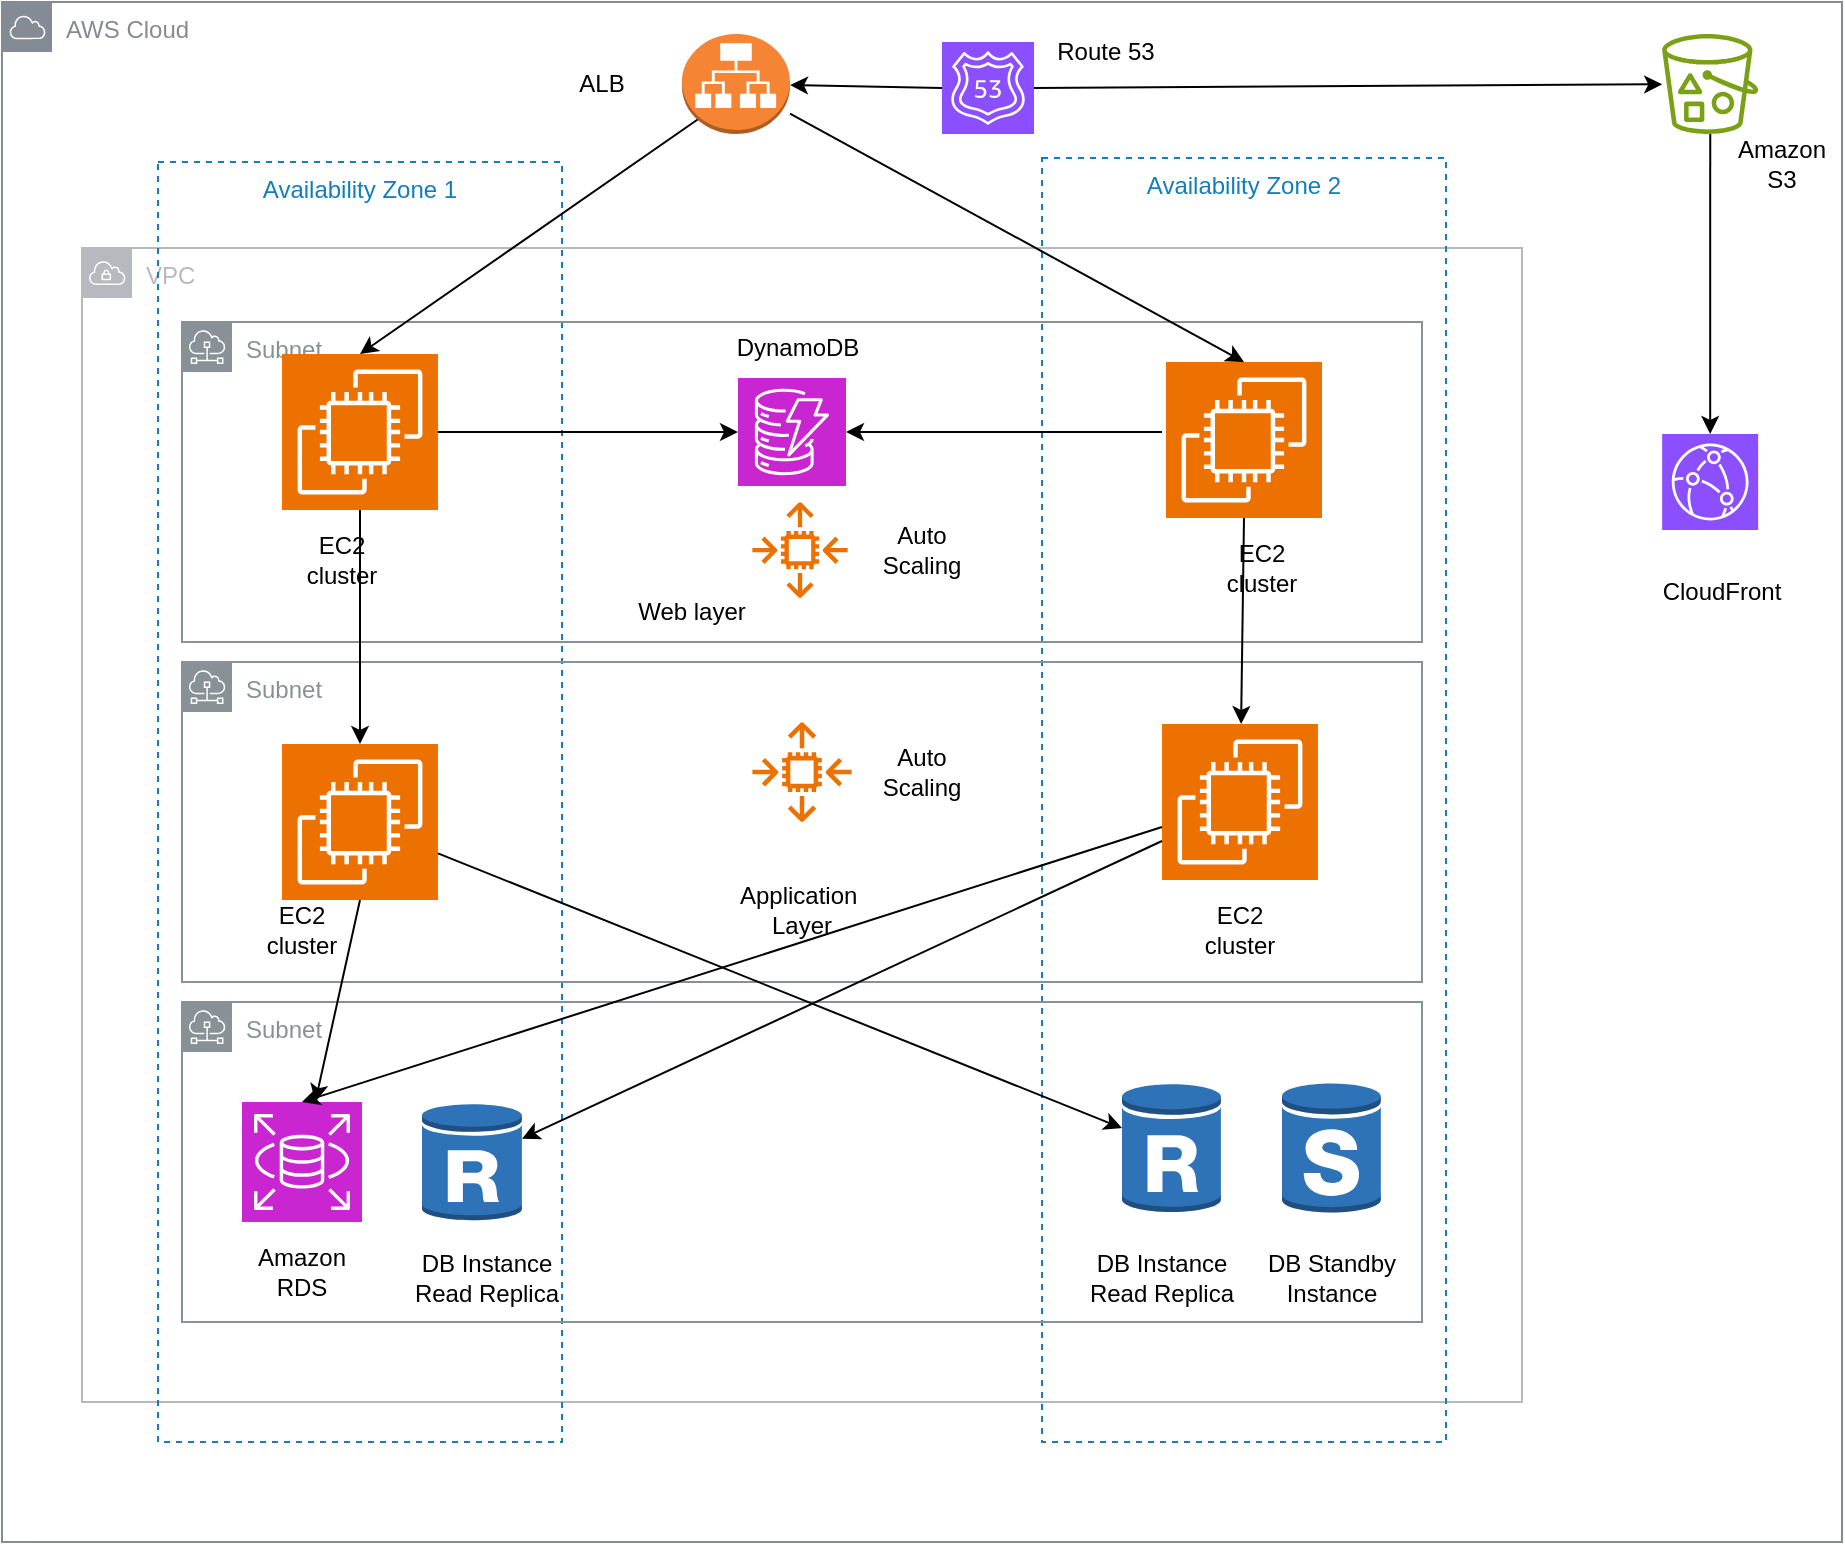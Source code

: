 <mxfile version="26.2.2">
  <diagram name="Page-1" id="oP3TTxrlsxUvBBaVjjNQ">
    <mxGraphModel dx="1428" dy="889" grid="1" gridSize="10" guides="1" tooltips="1" connect="1" arrows="1" fold="1" page="1" pageScale="1" pageWidth="850" pageHeight="1100" math="0" shadow="0">
      <root>
        <mxCell id="0" />
        <mxCell id="1" parent="0" />
        <mxCell id="46xkT1lyNdApXEqyW3pw-9" value="VPC" style="sketch=0;outlineConnect=0;gradientColor=none;html=1;whiteSpace=wrap;fontSize=12;fontStyle=0;shape=mxgraph.aws4.group;grIcon=mxgraph.aws4.group_vpc;strokeColor=#B6BABF;fillColor=none;verticalAlign=top;align=left;spacingLeft=30;fontColor=#B6BABF;dashed=0;" vertex="1" parent="1">
          <mxGeometry x="80" y="123" width="720" height="577" as="geometry" />
        </mxCell>
        <mxCell id="46xkT1lyNdApXEqyW3pw-7" value="AWS Cloud" style="sketch=0;outlineConnect=0;gradientColor=none;html=1;whiteSpace=wrap;fontSize=12;fontStyle=0;shape=mxgraph.aws4.group;grIcon=mxgraph.aws4.group_aws_cloud;strokeColor=#858B94;fillColor=none;verticalAlign=top;align=left;spacingLeft=30;fontColor=#858B94;dashed=0;" vertex="1" parent="1">
          <mxGeometry x="40" width="920" height="770" as="geometry" />
        </mxCell>
        <mxCell id="46xkT1lyNdApXEqyW3pw-11" value="Availability Zone 2" style="fillColor=none;strokeColor=#147EBA;dashed=1;verticalAlign=top;fontStyle=0;fontColor=#147EBA;whiteSpace=wrap;html=1;" vertex="1" parent="1">
          <mxGeometry x="560" y="78" width="202" height="642" as="geometry" />
        </mxCell>
        <mxCell id="46xkT1lyNdApXEqyW3pw-10" value="Availability Zone 1" style="fillColor=none;strokeColor=#147EBA;dashed=1;verticalAlign=top;fontStyle=0;fontColor=#147EBA;whiteSpace=wrap;html=1;" vertex="1" parent="1">
          <mxGeometry x="118" y="80" width="202" height="640" as="geometry" />
        </mxCell>
        <mxCell id="46xkT1lyNdApXEqyW3pw-1" value="" style="outlineConnect=0;dashed=0;verticalLabelPosition=bottom;verticalAlign=top;align=center;html=1;shape=mxgraph.aws3.application_load_balancer;fillColor=#F58534;gradientColor=none;" vertex="1" parent="1">
          <mxGeometry x="380" y="16" width="54" height="50" as="geometry" />
        </mxCell>
        <mxCell id="46xkT1lyNdApXEqyW3pw-2" value="" style="sketch=0;points=[[0,0,0],[0.25,0,0],[0.5,0,0],[0.75,0,0],[1,0,0],[0,1,0],[0.25,1,0],[0.5,1,0],[0.75,1,0],[1,1,0],[0,0.25,0],[0,0.5,0],[0,0.75,0],[1,0.25,0],[1,0.5,0],[1,0.75,0]];outlineConnect=0;fontColor=#232F3E;fillColor=#8C4FFF;strokeColor=#ffffff;dashed=0;verticalLabelPosition=bottom;verticalAlign=top;align=center;html=1;fontSize=12;fontStyle=0;aspect=fixed;shape=mxgraph.aws4.resourceIcon;resIcon=mxgraph.aws4.route_53;" vertex="1" parent="1">
          <mxGeometry x="510" y="20" width="46" height="46" as="geometry" />
        </mxCell>
        <mxCell id="46xkT1lyNdApXEqyW3pw-3" value="" style="sketch=0;outlineConnect=0;fontColor=#232F3E;gradientColor=none;fillColor=#7AA116;strokeColor=none;dashed=0;verticalLabelPosition=bottom;verticalAlign=top;align=center;html=1;fontSize=12;fontStyle=0;aspect=fixed;pointerEvents=1;shape=mxgraph.aws4.bucket_with_objects;" vertex="1" parent="1">
          <mxGeometry x="870.08" y="16" width="48.08" height="50" as="geometry" />
        </mxCell>
        <mxCell id="46xkT1lyNdApXEqyW3pw-4" value="" style="sketch=0;points=[[0,0,0],[0.25,0,0],[0.5,0,0],[0.75,0,0],[1,0,0],[0,1,0],[0.25,1,0],[0.5,1,0],[0.75,1,0],[1,1,0],[0,0.25,0],[0,0.5,0],[0,0.75,0],[1,0.25,0],[1,0.5,0],[1,0.75,0]];outlineConnect=0;fontColor=#232F3E;fillColor=#8C4FFF;strokeColor=#ffffff;dashed=0;verticalLabelPosition=bottom;verticalAlign=top;align=center;html=1;fontSize=12;fontStyle=0;aspect=fixed;shape=mxgraph.aws4.resourceIcon;resIcon=mxgraph.aws4.cloudfront;" vertex="1" parent="1">
          <mxGeometry x="870.08" y="216" width="48" height="48" as="geometry" />
        </mxCell>
        <mxCell id="46xkT1lyNdApXEqyW3pw-13" value="Subnet" style="sketch=0;outlineConnect=0;gradientColor=none;html=1;whiteSpace=wrap;fontSize=12;fontStyle=0;shape=mxgraph.aws4.group;grIcon=mxgraph.aws4.group_subnet;strokeColor=#879196;fillColor=none;verticalAlign=top;align=left;spacingLeft=30;fontColor=#879196;dashed=0;" vertex="1" parent="1">
          <mxGeometry x="130" y="160" width="620" height="160" as="geometry" />
        </mxCell>
        <mxCell id="46xkT1lyNdApXEqyW3pw-14" value="Subnet" style="sketch=0;outlineConnect=0;gradientColor=none;html=1;whiteSpace=wrap;fontSize=12;fontStyle=0;shape=mxgraph.aws4.group;grIcon=mxgraph.aws4.group_subnet;strokeColor=#879196;fillColor=none;verticalAlign=top;align=left;spacingLeft=30;fontColor=#879196;dashed=0;" vertex="1" parent="1">
          <mxGeometry x="130" y="330" width="620" height="160" as="geometry" />
        </mxCell>
        <mxCell id="46xkT1lyNdApXEqyW3pw-15" value="Subnet" style="sketch=0;outlineConnect=0;gradientColor=none;html=1;whiteSpace=wrap;fontSize=12;fontStyle=0;shape=mxgraph.aws4.group;grIcon=mxgraph.aws4.group_subnet;strokeColor=#879196;fillColor=none;verticalAlign=top;align=left;spacingLeft=30;fontColor=#879196;dashed=0;" vertex="1" parent="1">
          <mxGeometry x="130" y="500" width="620" height="160" as="geometry" />
        </mxCell>
        <mxCell id="46xkT1lyNdApXEqyW3pw-16" value="" style="sketch=0;points=[[0,0,0],[0.25,0,0],[0.5,0,0],[0.75,0,0],[1,0,0],[0,1,0],[0.25,1,0],[0.5,1,0],[0.75,1,0],[1,1,0],[0,0.25,0],[0,0.5,0],[0,0.75,0],[1,0.25,0],[1,0.5,0],[1,0.75,0]];outlineConnect=0;fontColor=#232F3E;fillColor=#C925D1;strokeColor=#ffffff;dashed=0;verticalLabelPosition=bottom;verticalAlign=top;align=center;html=1;fontSize=12;fontStyle=0;aspect=fixed;shape=mxgraph.aws4.resourceIcon;resIcon=mxgraph.aws4.dynamodb;" vertex="1" parent="1">
          <mxGeometry x="408" y="188" width="54" height="54" as="geometry" />
        </mxCell>
        <mxCell id="46xkT1lyNdApXEqyW3pw-17" value="" style="sketch=0;outlineConnect=0;fontColor=#232F3E;gradientColor=none;fillColor=#ED7100;strokeColor=none;dashed=0;verticalLabelPosition=bottom;verticalAlign=top;align=center;html=1;fontSize=12;fontStyle=0;aspect=fixed;pointerEvents=1;shape=mxgraph.aws4.auto_scaling2;" vertex="1" parent="1">
          <mxGeometry x="415" y="250" width="48" height="48" as="geometry" />
        </mxCell>
        <mxCell id="46xkT1lyNdApXEqyW3pw-18" value="" style="sketch=0;outlineConnect=0;fontColor=#232F3E;gradientColor=none;fillColor=#ED7100;strokeColor=none;dashed=0;verticalLabelPosition=bottom;verticalAlign=top;align=center;html=1;fontSize=12;fontStyle=0;aspect=fixed;pointerEvents=1;shape=mxgraph.aws4.auto_scaling2;" vertex="1" parent="1">
          <mxGeometry x="415" y="360" width="50" height="50" as="geometry" />
        </mxCell>
        <mxCell id="46xkT1lyNdApXEqyW3pw-19" value="" style="sketch=0;points=[[0,0,0],[0.25,0,0],[0.5,0,0],[0.75,0,0],[1,0,0],[0,1,0],[0.25,1,0],[0.5,1,0],[0.75,1,0],[1,1,0],[0,0.25,0],[0,0.5,0],[0,0.75,0],[1,0.25,0],[1,0.5,0],[1,0.75,0]];outlineConnect=0;fontColor=#232F3E;fillColor=#ED7100;strokeColor=#ffffff;dashed=0;verticalLabelPosition=bottom;verticalAlign=top;align=center;html=1;fontSize=12;fontStyle=0;aspect=fixed;shape=mxgraph.aws4.resourceIcon;resIcon=mxgraph.aws4.ec2;" vertex="1" parent="1">
          <mxGeometry x="622" y="180" width="78" height="78" as="geometry" />
        </mxCell>
        <mxCell id="46xkT1lyNdApXEqyW3pw-20" value="" style="sketch=0;points=[[0,0,0],[0.25,0,0],[0.5,0,0],[0.75,0,0],[1,0,0],[0,1,0],[0.25,1,0],[0.5,1,0],[0.75,1,0],[1,1,0],[0,0.25,0],[0,0.5,0],[0,0.75,0],[1,0.25,0],[1,0.5,0],[1,0.75,0]];outlineConnect=0;fontColor=#232F3E;fillColor=#ED7100;strokeColor=#ffffff;dashed=0;verticalLabelPosition=bottom;verticalAlign=top;align=center;html=1;fontSize=12;fontStyle=0;aspect=fixed;shape=mxgraph.aws4.resourceIcon;resIcon=mxgraph.aws4.ec2;" vertex="1" parent="1">
          <mxGeometry x="180" y="176" width="78" height="78" as="geometry" />
        </mxCell>
        <mxCell id="46xkT1lyNdApXEqyW3pw-21" value="" style="sketch=0;points=[[0,0,0],[0.25,0,0],[0.5,0,0],[0.75,0,0],[1,0,0],[0,1,0],[0.25,1,0],[0.5,1,0],[0.75,1,0],[1,1,0],[0,0.25,0],[0,0.5,0],[0,0.75,0],[1,0.25,0],[1,0.5,0],[1,0.75,0]];outlineConnect=0;fontColor=#232F3E;fillColor=#ED7100;strokeColor=#ffffff;dashed=0;verticalLabelPosition=bottom;verticalAlign=top;align=center;html=1;fontSize=12;fontStyle=0;aspect=fixed;shape=mxgraph.aws4.resourceIcon;resIcon=mxgraph.aws4.ec2;" vertex="1" parent="1">
          <mxGeometry x="180" y="371" width="78" height="78" as="geometry" />
        </mxCell>
        <mxCell id="46xkT1lyNdApXEqyW3pw-22" value="" style="sketch=0;points=[[0,0,0],[0.25,0,0],[0.5,0,0],[0.75,0,0],[1,0,0],[0,1,0],[0.25,1,0],[0.5,1,0],[0.75,1,0],[1,1,0],[0,0.25,0],[0,0.5,0],[0,0.75,0],[1,0.25,0],[1,0.5,0],[1,0.75,0]];outlineConnect=0;fontColor=#232F3E;fillColor=#ED7100;strokeColor=#ffffff;dashed=0;verticalLabelPosition=bottom;verticalAlign=top;align=center;html=1;fontSize=12;fontStyle=0;aspect=fixed;shape=mxgraph.aws4.resourceIcon;resIcon=mxgraph.aws4.ec2;" vertex="1" parent="1">
          <mxGeometry x="620" y="361" width="78" height="78" as="geometry" />
        </mxCell>
        <mxCell id="46xkT1lyNdApXEqyW3pw-23" value="" style="sketch=0;points=[[0,0,0],[0.25,0,0],[0.5,0,0],[0.75,0,0],[1,0,0],[0,1,0],[0.25,1,0],[0.5,1,0],[0.75,1,0],[1,1,0],[0,0.25,0],[0,0.5,0],[0,0.75,0],[1,0.25,0],[1,0.5,0],[1,0.75,0]];outlineConnect=0;fontColor=#232F3E;fillColor=#C925D1;strokeColor=#ffffff;dashed=0;verticalLabelPosition=bottom;verticalAlign=top;align=center;html=1;fontSize=12;fontStyle=0;aspect=fixed;shape=mxgraph.aws4.resourceIcon;resIcon=mxgraph.aws4.rds;" vertex="1" parent="1">
          <mxGeometry x="160" y="550" width="60" height="60" as="geometry" />
        </mxCell>
        <mxCell id="46xkT1lyNdApXEqyW3pw-24" value="" style="outlineConnect=0;dashed=0;verticalLabelPosition=bottom;verticalAlign=top;align=center;html=1;shape=mxgraph.aws3.rds_db_instance_standby_multi_az;fillColor=#2E73B8;gradientColor=none;" vertex="1" parent="1">
          <mxGeometry x="680" y="540" width="49.5" height="66" as="geometry" />
        </mxCell>
        <mxCell id="46xkT1lyNdApXEqyW3pw-25" value="" style="outlineConnect=0;dashed=0;verticalLabelPosition=bottom;verticalAlign=top;align=center;html=1;shape=mxgraph.aws3.rds_db_instance_read_replica;fillColor=#2E73B8;gradientColor=none;" vertex="1" parent="1">
          <mxGeometry x="600" y="540" width="49.5" height="66" as="geometry" />
        </mxCell>
        <mxCell id="46xkT1lyNdApXEqyW3pw-27" value="" style="outlineConnect=0;dashed=0;verticalLabelPosition=bottom;verticalAlign=top;align=center;html=1;shape=mxgraph.aws3.rds_db_instance_read_replica;fillColor=#2E73B8;gradientColor=none;" vertex="1" parent="1">
          <mxGeometry x="250" y="550" width="50" height="60" as="geometry" />
        </mxCell>
        <mxCell id="46xkT1lyNdApXEqyW3pw-28" value="" style="endArrow=classic;html=1;rounded=0;exitX=0.145;exitY=0.855;exitDx=0;exitDy=0;exitPerimeter=0;entryX=0.5;entryY=0;entryDx=0;entryDy=0;entryPerimeter=0;" edge="1" parent="1" source="46xkT1lyNdApXEqyW3pw-1" target="46xkT1lyNdApXEqyW3pw-20">
          <mxGeometry width="50" height="50" relative="1" as="geometry">
            <mxPoint x="570" y="500" as="sourcePoint" />
            <mxPoint x="620" y="450" as="targetPoint" />
          </mxGeometry>
        </mxCell>
        <mxCell id="46xkT1lyNdApXEqyW3pw-29" value="" style="endArrow=classic;html=1;rounded=0;entryX=0.5;entryY=0;entryDx=0;entryDy=0;entryPerimeter=0;" edge="1" parent="1" source="46xkT1lyNdApXEqyW3pw-1" target="46xkT1lyNdApXEqyW3pw-19">
          <mxGeometry width="50" height="50" relative="1" as="geometry">
            <mxPoint x="368" y="93" as="sourcePoint" />
            <mxPoint x="229" y="196" as="targetPoint" />
          </mxGeometry>
        </mxCell>
        <mxCell id="46xkT1lyNdApXEqyW3pw-30" value="" style="endArrow=classic;html=1;rounded=0;exitX=0.5;exitY=1;exitDx=0;exitDy=0;exitPerimeter=0;" edge="1" parent="1" source="46xkT1lyNdApXEqyW3pw-21" target="46xkT1lyNdApXEqyW3pw-23">
          <mxGeometry width="50" height="50" relative="1" as="geometry">
            <mxPoint x="570" y="500" as="sourcePoint" />
            <mxPoint x="620" y="450" as="targetPoint" />
          </mxGeometry>
        </mxCell>
        <mxCell id="46xkT1lyNdApXEqyW3pw-31" value="" style="endArrow=classic;html=1;rounded=0;exitX=0;exitY=0.5;exitDx=0;exitDy=0;exitPerimeter=0;" edge="1" parent="1" source="46xkT1lyNdApXEqyW3pw-2" target="46xkT1lyNdApXEqyW3pw-1">
          <mxGeometry width="50" height="50" relative="1" as="geometry">
            <mxPoint x="510" y="50" as="sourcePoint" />
            <mxPoint x="560" as="targetPoint" />
          </mxGeometry>
        </mxCell>
        <mxCell id="46xkT1lyNdApXEqyW3pw-32" value="" style="endArrow=classic;html=1;rounded=0;exitX=1;exitY=0.5;exitDx=0;exitDy=0;exitPerimeter=0;" edge="1" parent="1" source="46xkT1lyNdApXEqyW3pw-2" target="46xkT1lyNdApXEqyW3pw-3">
          <mxGeometry width="50" height="50" relative="1" as="geometry">
            <mxPoint x="570" y="400" as="sourcePoint" />
            <mxPoint x="620" y="350" as="targetPoint" />
          </mxGeometry>
        </mxCell>
        <mxCell id="46xkT1lyNdApXEqyW3pw-33" value="" style="endArrow=classic;html=1;rounded=0;" edge="1" parent="1" source="46xkT1lyNdApXEqyW3pw-3" target="46xkT1lyNdApXEqyW3pw-4">
          <mxGeometry width="50" height="50" relative="1" as="geometry">
            <mxPoint x="570" y="400" as="sourcePoint" />
            <mxPoint x="620" y="350" as="targetPoint" />
          </mxGeometry>
        </mxCell>
        <mxCell id="46xkT1lyNdApXEqyW3pw-34" value="" style="endArrow=classic;html=1;rounded=0;" edge="1" parent="1" source="46xkT1lyNdApXEqyW3pw-20" target="46xkT1lyNdApXEqyW3pw-16">
          <mxGeometry width="50" height="50" relative="1" as="geometry">
            <mxPoint x="570" y="400" as="sourcePoint" />
            <mxPoint x="620" y="350" as="targetPoint" />
          </mxGeometry>
        </mxCell>
        <mxCell id="46xkT1lyNdApXEqyW3pw-35" value="" style="endArrow=classic;html=1;rounded=0;entryX=1;entryY=0.5;entryDx=0;entryDy=0;entryPerimeter=0;" edge="1" parent="1" target="46xkT1lyNdApXEqyW3pw-16">
          <mxGeometry width="50" height="50" relative="1" as="geometry">
            <mxPoint x="620" y="215" as="sourcePoint" />
            <mxPoint x="418" y="235" as="targetPoint" />
          </mxGeometry>
        </mxCell>
        <mxCell id="46xkT1lyNdApXEqyW3pw-36" value="" style="endArrow=classic;html=1;rounded=0;entryX=0.5;entryY=0;entryDx=0;entryDy=0;entryPerimeter=0;" edge="1" parent="1" source="46xkT1lyNdApXEqyW3pw-22" target="46xkT1lyNdApXEqyW3pw-23">
          <mxGeometry width="50" height="50" relative="1" as="geometry">
            <mxPoint x="229" y="459" as="sourcePoint" />
            <mxPoint x="200" y="550" as="targetPoint" />
          </mxGeometry>
        </mxCell>
        <mxCell id="46xkT1lyNdApXEqyW3pw-37" value="" style="endArrow=classic;html=1;rounded=0;exitX=0;exitY=0.75;exitDx=0;exitDy=0;exitPerimeter=0;" edge="1" parent="1" source="46xkT1lyNdApXEqyW3pw-22" target="46xkT1lyNdApXEqyW3pw-27">
          <mxGeometry width="50" height="50" relative="1" as="geometry">
            <mxPoint x="620" y="410" as="sourcePoint" />
            <mxPoint x="200" y="570" as="targetPoint" />
          </mxGeometry>
        </mxCell>
        <mxCell id="46xkT1lyNdApXEqyW3pw-38" value="" style="endArrow=classic;html=1;rounded=0;" edge="1" parent="1" source="46xkT1lyNdApXEqyW3pw-21" target="46xkT1lyNdApXEqyW3pw-25">
          <mxGeometry width="50" height="50" relative="1" as="geometry">
            <mxPoint x="229" y="459" as="sourcePoint" />
            <mxPoint x="206" y="570" as="targetPoint" />
          </mxGeometry>
        </mxCell>
        <mxCell id="46xkT1lyNdApXEqyW3pw-39" value="CloudFront" style="text;strokeColor=none;align=center;fillColor=none;html=1;verticalAlign=middle;whiteSpace=wrap;rounded=0;" vertex="1" parent="1">
          <mxGeometry x="870.08" y="280" width="60" height="30" as="geometry" />
        </mxCell>
        <mxCell id="46xkT1lyNdApXEqyW3pw-40" value="Amazon S3" style="text;strokeColor=none;align=center;fillColor=none;html=1;verticalAlign=middle;whiteSpace=wrap;rounded=0;" vertex="1" parent="1">
          <mxGeometry x="900.0" y="66" width="60" height="30" as="geometry" />
        </mxCell>
        <mxCell id="46xkT1lyNdApXEqyW3pw-41" value="Route 53&lt;span style=&quot;color: rgba(0, 0, 0, 0); font-family: monospace; font-size: 0px; text-align: start; text-wrap-mode: nowrap;&quot;&gt;%3CmxGraphModel%3E%3Croot%3E%3CmxCell%20id%3D%220%22%2F%3E%3CmxCell%20id%3D%221%22%20parent%3D%220%22%2F%3E%3CmxCell%20id%3D%222%22%20value%3D%22CloudFront%22%20style%3D%22text%3BstrokeColor%3Dnone%3Balign%3Dcenter%3BfillColor%3Dnone%3Bhtml%3D1%3BverticalAlign%3Dmiddle%3BwhiteSpace%3Dwrap%3Brounded%3D0%3B%22%20vertex%3D%221%22%20parent%3D%221%22%3E%3CmxGeometry%20x%3D%22870.08%22%20y%3D%22280%22%20width%3D%2260%22%20height%3D%2230%22%20as%3D%22geometry%22%2F%3E%3C%2FmxCell%3E%3C%2Froot%3E%3C%2FmxGraphModel%3E&lt;/span&gt;" style="text;strokeColor=none;align=center;fillColor=none;html=1;verticalAlign=middle;whiteSpace=wrap;rounded=0;" vertex="1" parent="1">
          <mxGeometry x="562" y="10" width="60" height="30" as="geometry" />
        </mxCell>
        <mxCell id="46xkT1lyNdApXEqyW3pw-42" value="ALB" style="text;strokeColor=none;align=center;fillColor=none;html=1;verticalAlign=middle;whiteSpace=wrap;rounded=0;" vertex="1" parent="1">
          <mxGeometry x="310.0" y="26" width="60" height="30" as="geometry" />
        </mxCell>
        <mxCell id="46xkT1lyNdApXEqyW3pw-43" value="DynamoDB" style="text;strokeColor=none;align=center;fillColor=none;html=1;verticalAlign=middle;whiteSpace=wrap;rounded=0;" vertex="1" parent="1">
          <mxGeometry x="408.0" y="158" width="60" height="30" as="geometry" />
        </mxCell>
        <mxCell id="46xkT1lyNdApXEqyW3pw-44" value="Auto Scaling" style="text;strokeColor=none;align=center;fillColor=none;html=1;verticalAlign=middle;whiteSpace=wrap;rounded=0;" vertex="1" parent="1">
          <mxGeometry x="470.0" y="259" width="60" height="30" as="geometry" />
        </mxCell>
        <mxCell id="46xkT1lyNdApXEqyW3pw-45" value="Web layer" style="text;strokeColor=none;align=center;fillColor=none;html=1;verticalAlign=middle;whiteSpace=wrap;rounded=0;" vertex="1" parent="1">
          <mxGeometry x="355.0" y="290" width="60" height="30" as="geometry" />
        </mxCell>
        <mxCell id="46xkT1lyNdApXEqyW3pw-46" value="Application&amp;nbsp; Layer" style="text;strokeColor=none;align=center;fillColor=none;html=1;verticalAlign=middle;whiteSpace=wrap;rounded=0;" vertex="1" parent="1">
          <mxGeometry x="410.0" y="439" width="60" height="30" as="geometry" />
        </mxCell>
        <mxCell id="46xkT1lyNdApXEqyW3pw-48" value="Auto Scaling" style="text;strokeColor=none;align=center;fillColor=none;html=1;verticalAlign=middle;whiteSpace=wrap;rounded=0;" vertex="1" parent="1">
          <mxGeometry x="470.0" y="370" width="60" height="30" as="geometry" />
        </mxCell>
        <mxCell id="46xkT1lyNdApXEqyW3pw-49" value="EC2 cluster" style="text;strokeColor=none;align=center;fillColor=none;html=1;verticalAlign=middle;whiteSpace=wrap;rounded=0;" vertex="1" parent="1">
          <mxGeometry x="180.0" y="264" width="60" height="30" as="geometry" />
        </mxCell>
        <mxCell id="46xkT1lyNdApXEqyW3pw-50" value="EC2 cluster" style="text;strokeColor=none;align=center;fillColor=none;html=1;verticalAlign=middle;whiteSpace=wrap;rounded=0;" vertex="1" parent="1">
          <mxGeometry x="640.0" y="268" width="60" height="30" as="geometry" />
        </mxCell>
        <mxCell id="46xkT1lyNdApXEqyW3pw-51" value="EC2 cluster" style="text;strokeColor=none;align=center;fillColor=none;html=1;verticalAlign=middle;whiteSpace=wrap;rounded=0;" vertex="1" parent="1">
          <mxGeometry x="160.0" y="449" width="60" height="30" as="geometry" />
        </mxCell>
        <mxCell id="46xkT1lyNdApXEqyW3pw-52" value="EC2 cluster" style="text;strokeColor=none;align=center;fillColor=none;html=1;verticalAlign=middle;whiteSpace=wrap;rounded=0;" vertex="1" parent="1">
          <mxGeometry x="629.0" y="449" width="60" height="30" as="geometry" />
        </mxCell>
        <mxCell id="46xkT1lyNdApXEqyW3pw-53" value="Amazon RDS" style="text;strokeColor=none;align=center;fillColor=none;html=1;verticalAlign=middle;whiteSpace=wrap;rounded=0;" vertex="1" parent="1">
          <mxGeometry x="160.0" y="620" width="60" height="30" as="geometry" />
        </mxCell>
        <mxCell id="46xkT1lyNdApXEqyW3pw-54" value="DB Instance Read Replica" style="text;strokeColor=none;align=center;fillColor=none;html=1;verticalAlign=middle;whiteSpace=wrap;rounded=0;" vertex="1" parent="1">
          <mxGeometry x="245" y="623" width="75" height="30" as="geometry" />
        </mxCell>
        <mxCell id="46xkT1lyNdApXEqyW3pw-55" value="DB Instance Read Replica" style="text;strokeColor=none;align=center;fillColor=none;html=1;verticalAlign=middle;whiteSpace=wrap;rounded=0;" vertex="1" parent="1">
          <mxGeometry x="580" y="623" width="80" height="30" as="geometry" />
        </mxCell>
        <mxCell id="46xkT1lyNdApXEqyW3pw-56" value="DB Standby Instance" style="text;strokeColor=none;align=center;fillColor=none;html=1;verticalAlign=middle;whiteSpace=wrap;rounded=0;" vertex="1" parent="1">
          <mxGeometry x="670" y="623" width="70" height="30" as="geometry" />
        </mxCell>
        <mxCell id="46xkT1lyNdApXEqyW3pw-57" value="" style="endArrow=classic;html=1;rounded=0;exitX=0.5;exitY=1;exitDx=0;exitDy=0;exitPerimeter=0;" edge="1" parent="1" source="46xkT1lyNdApXEqyW3pw-20" target="46xkT1lyNdApXEqyW3pw-21">
          <mxGeometry width="50" height="50" relative="1" as="geometry">
            <mxPoint x="570" y="400" as="sourcePoint" />
            <mxPoint x="620" y="350" as="targetPoint" />
          </mxGeometry>
        </mxCell>
        <mxCell id="46xkT1lyNdApXEqyW3pw-58" value="" style="endArrow=classic;html=1;rounded=0;exitX=0.5;exitY=1;exitDx=0;exitDy=0;exitPerimeter=0;" edge="1" parent="1" source="46xkT1lyNdApXEqyW3pw-19" target="46xkT1lyNdApXEqyW3pw-22">
          <mxGeometry width="50" height="50" relative="1" as="geometry">
            <mxPoint x="229" y="264" as="sourcePoint" />
            <mxPoint x="229" y="381" as="targetPoint" />
          </mxGeometry>
        </mxCell>
      </root>
    </mxGraphModel>
  </diagram>
</mxfile>
